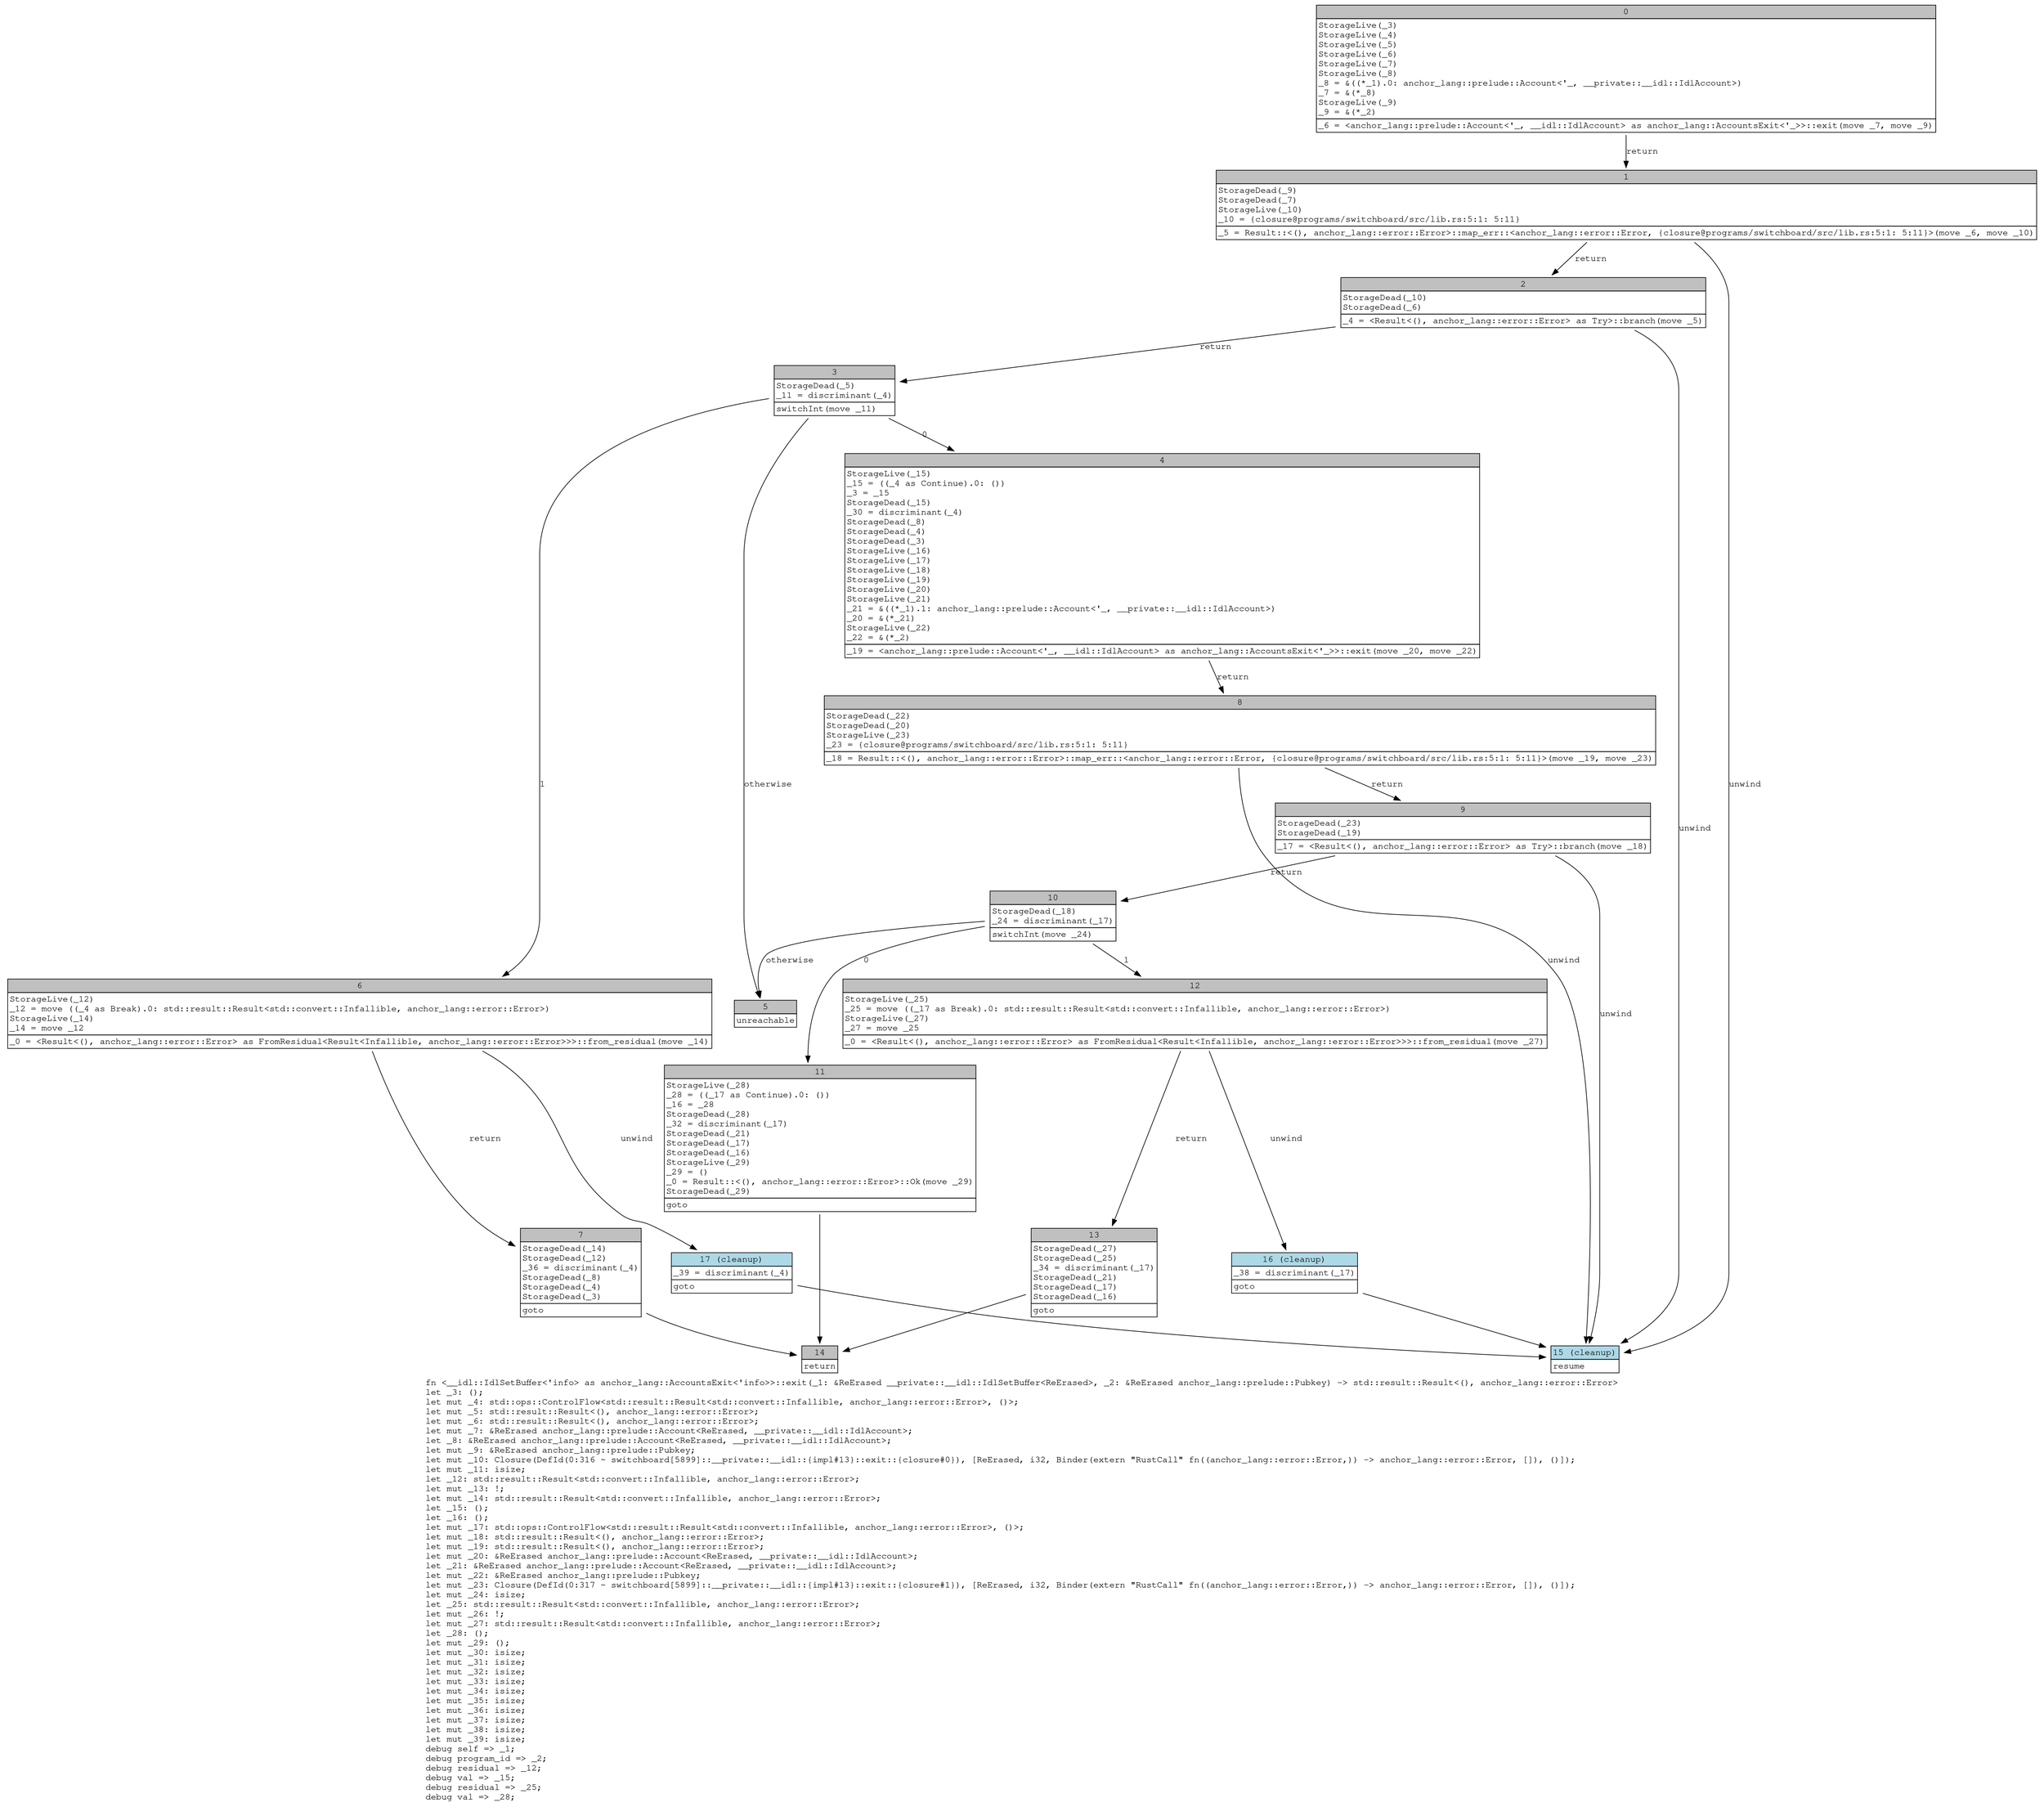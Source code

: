 digraph Mir_0_315 {
    graph [fontname="Courier, monospace"];
    node [fontname="Courier, monospace"];
    edge [fontname="Courier, monospace"];
    label=<fn &lt;__idl::IdlSetBuffer&lt;'info&gt; as anchor_lang::AccountsExit&lt;'info&gt;&gt;::exit(_1: &amp;ReErased __private::__idl::IdlSetBuffer&lt;ReErased&gt;, _2: &amp;ReErased anchor_lang::prelude::Pubkey) -&gt; std::result::Result&lt;(), anchor_lang::error::Error&gt;<br align="left"/>let _3: ();<br align="left"/>let mut _4: std::ops::ControlFlow&lt;std::result::Result&lt;std::convert::Infallible, anchor_lang::error::Error&gt;, ()&gt;;<br align="left"/>let mut _5: std::result::Result&lt;(), anchor_lang::error::Error&gt;;<br align="left"/>let mut _6: std::result::Result&lt;(), anchor_lang::error::Error&gt;;<br align="left"/>let mut _7: &amp;ReErased anchor_lang::prelude::Account&lt;ReErased, __private::__idl::IdlAccount&gt;;<br align="left"/>let _8: &amp;ReErased anchor_lang::prelude::Account&lt;ReErased, __private::__idl::IdlAccount&gt;;<br align="left"/>let mut _9: &amp;ReErased anchor_lang::prelude::Pubkey;<br align="left"/>let mut _10: Closure(DefId(0:316 ~ switchboard[5899]::__private::__idl::{impl#13}::exit::{closure#0}), [ReErased, i32, Binder(extern &quot;RustCall&quot; fn((anchor_lang::error::Error,)) -&gt; anchor_lang::error::Error, []), ()]);<br align="left"/>let mut _11: isize;<br align="left"/>let _12: std::result::Result&lt;std::convert::Infallible, anchor_lang::error::Error&gt;;<br align="left"/>let mut _13: !;<br align="left"/>let mut _14: std::result::Result&lt;std::convert::Infallible, anchor_lang::error::Error&gt;;<br align="left"/>let _15: ();<br align="left"/>let _16: ();<br align="left"/>let mut _17: std::ops::ControlFlow&lt;std::result::Result&lt;std::convert::Infallible, anchor_lang::error::Error&gt;, ()&gt;;<br align="left"/>let mut _18: std::result::Result&lt;(), anchor_lang::error::Error&gt;;<br align="left"/>let mut _19: std::result::Result&lt;(), anchor_lang::error::Error&gt;;<br align="left"/>let mut _20: &amp;ReErased anchor_lang::prelude::Account&lt;ReErased, __private::__idl::IdlAccount&gt;;<br align="left"/>let _21: &amp;ReErased anchor_lang::prelude::Account&lt;ReErased, __private::__idl::IdlAccount&gt;;<br align="left"/>let mut _22: &amp;ReErased anchor_lang::prelude::Pubkey;<br align="left"/>let mut _23: Closure(DefId(0:317 ~ switchboard[5899]::__private::__idl::{impl#13}::exit::{closure#1}), [ReErased, i32, Binder(extern &quot;RustCall&quot; fn((anchor_lang::error::Error,)) -&gt; anchor_lang::error::Error, []), ()]);<br align="left"/>let mut _24: isize;<br align="left"/>let _25: std::result::Result&lt;std::convert::Infallible, anchor_lang::error::Error&gt;;<br align="left"/>let mut _26: !;<br align="left"/>let mut _27: std::result::Result&lt;std::convert::Infallible, anchor_lang::error::Error&gt;;<br align="left"/>let _28: ();<br align="left"/>let mut _29: ();<br align="left"/>let mut _30: isize;<br align="left"/>let mut _31: isize;<br align="left"/>let mut _32: isize;<br align="left"/>let mut _33: isize;<br align="left"/>let mut _34: isize;<br align="left"/>let mut _35: isize;<br align="left"/>let mut _36: isize;<br align="left"/>let mut _37: isize;<br align="left"/>let mut _38: isize;<br align="left"/>let mut _39: isize;<br align="left"/>debug self =&gt; _1;<br align="left"/>debug program_id =&gt; _2;<br align="left"/>debug residual =&gt; _12;<br align="left"/>debug val =&gt; _15;<br align="left"/>debug residual =&gt; _25;<br align="left"/>debug val =&gt; _28;<br align="left"/>>;
    bb0__0_315 [shape="none", label=<<table border="0" cellborder="1" cellspacing="0"><tr><td bgcolor="gray" align="center" colspan="1">0</td></tr><tr><td align="left" balign="left">StorageLive(_3)<br/>StorageLive(_4)<br/>StorageLive(_5)<br/>StorageLive(_6)<br/>StorageLive(_7)<br/>StorageLive(_8)<br/>_8 = &amp;((*_1).0: anchor_lang::prelude::Account&lt;'_, __private::__idl::IdlAccount&gt;)<br/>_7 = &amp;(*_8)<br/>StorageLive(_9)<br/>_9 = &amp;(*_2)<br/></td></tr><tr><td align="left">_6 = &lt;anchor_lang::prelude::Account&lt;'_, __idl::IdlAccount&gt; as anchor_lang::AccountsExit&lt;'_&gt;&gt;::exit(move _7, move _9)</td></tr></table>>];
    bb1__0_315 [shape="none", label=<<table border="0" cellborder="1" cellspacing="0"><tr><td bgcolor="gray" align="center" colspan="1">1</td></tr><tr><td align="left" balign="left">StorageDead(_9)<br/>StorageDead(_7)<br/>StorageLive(_10)<br/>_10 = {closure@programs/switchboard/src/lib.rs:5:1: 5:11}<br/></td></tr><tr><td align="left">_5 = Result::&lt;(), anchor_lang::error::Error&gt;::map_err::&lt;anchor_lang::error::Error, {closure@programs/switchboard/src/lib.rs:5:1: 5:11}&gt;(move _6, move _10)</td></tr></table>>];
    bb2__0_315 [shape="none", label=<<table border="0" cellborder="1" cellspacing="0"><tr><td bgcolor="gray" align="center" colspan="1">2</td></tr><tr><td align="left" balign="left">StorageDead(_10)<br/>StorageDead(_6)<br/></td></tr><tr><td align="left">_4 = &lt;Result&lt;(), anchor_lang::error::Error&gt; as Try&gt;::branch(move _5)</td></tr></table>>];
    bb3__0_315 [shape="none", label=<<table border="0" cellborder="1" cellspacing="0"><tr><td bgcolor="gray" align="center" colspan="1">3</td></tr><tr><td align="left" balign="left">StorageDead(_5)<br/>_11 = discriminant(_4)<br/></td></tr><tr><td align="left">switchInt(move _11)</td></tr></table>>];
    bb4__0_315 [shape="none", label=<<table border="0" cellborder="1" cellspacing="0"><tr><td bgcolor="gray" align="center" colspan="1">4</td></tr><tr><td align="left" balign="left">StorageLive(_15)<br/>_15 = ((_4 as Continue).0: ())<br/>_3 = _15<br/>StorageDead(_15)<br/>_30 = discriminant(_4)<br/>StorageDead(_8)<br/>StorageDead(_4)<br/>StorageDead(_3)<br/>StorageLive(_16)<br/>StorageLive(_17)<br/>StorageLive(_18)<br/>StorageLive(_19)<br/>StorageLive(_20)<br/>StorageLive(_21)<br/>_21 = &amp;((*_1).1: anchor_lang::prelude::Account&lt;'_, __private::__idl::IdlAccount&gt;)<br/>_20 = &amp;(*_21)<br/>StorageLive(_22)<br/>_22 = &amp;(*_2)<br/></td></tr><tr><td align="left">_19 = &lt;anchor_lang::prelude::Account&lt;'_, __idl::IdlAccount&gt; as anchor_lang::AccountsExit&lt;'_&gt;&gt;::exit(move _20, move _22)</td></tr></table>>];
    bb5__0_315 [shape="none", label=<<table border="0" cellborder="1" cellspacing="0"><tr><td bgcolor="gray" align="center" colspan="1">5</td></tr><tr><td align="left">unreachable</td></tr></table>>];
    bb6__0_315 [shape="none", label=<<table border="0" cellborder="1" cellspacing="0"><tr><td bgcolor="gray" align="center" colspan="1">6</td></tr><tr><td align="left" balign="left">StorageLive(_12)<br/>_12 = move ((_4 as Break).0: std::result::Result&lt;std::convert::Infallible, anchor_lang::error::Error&gt;)<br/>StorageLive(_14)<br/>_14 = move _12<br/></td></tr><tr><td align="left">_0 = &lt;Result&lt;(), anchor_lang::error::Error&gt; as FromResidual&lt;Result&lt;Infallible, anchor_lang::error::Error&gt;&gt;&gt;::from_residual(move _14)</td></tr></table>>];
    bb7__0_315 [shape="none", label=<<table border="0" cellborder="1" cellspacing="0"><tr><td bgcolor="gray" align="center" colspan="1">7</td></tr><tr><td align="left" balign="left">StorageDead(_14)<br/>StorageDead(_12)<br/>_36 = discriminant(_4)<br/>StorageDead(_8)<br/>StorageDead(_4)<br/>StorageDead(_3)<br/></td></tr><tr><td align="left">goto</td></tr></table>>];
    bb8__0_315 [shape="none", label=<<table border="0" cellborder="1" cellspacing="0"><tr><td bgcolor="gray" align="center" colspan="1">8</td></tr><tr><td align="left" balign="left">StorageDead(_22)<br/>StorageDead(_20)<br/>StorageLive(_23)<br/>_23 = {closure@programs/switchboard/src/lib.rs:5:1: 5:11}<br/></td></tr><tr><td align="left">_18 = Result::&lt;(), anchor_lang::error::Error&gt;::map_err::&lt;anchor_lang::error::Error, {closure@programs/switchboard/src/lib.rs:5:1: 5:11}&gt;(move _19, move _23)</td></tr></table>>];
    bb9__0_315 [shape="none", label=<<table border="0" cellborder="1" cellspacing="0"><tr><td bgcolor="gray" align="center" colspan="1">9</td></tr><tr><td align="left" balign="left">StorageDead(_23)<br/>StorageDead(_19)<br/></td></tr><tr><td align="left">_17 = &lt;Result&lt;(), anchor_lang::error::Error&gt; as Try&gt;::branch(move _18)</td></tr></table>>];
    bb10__0_315 [shape="none", label=<<table border="0" cellborder="1" cellspacing="0"><tr><td bgcolor="gray" align="center" colspan="1">10</td></tr><tr><td align="left" balign="left">StorageDead(_18)<br/>_24 = discriminant(_17)<br/></td></tr><tr><td align="left">switchInt(move _24)</td></tr></table>>];
    bb11__0_315 [shape="none", label=<<table border="0" cellborder="1" cellspacing="0"><tr><td bgcolor="gray" align="center" colspan="1">11</td></tr><tr><td align="left" balign="left">StorageLive(_28)<br/>_28 = ((_17 as Continue).0: ())<br/>_16 = _28<br/>StorageDead(_28)<br/>_32 = discriminant(_17)<br/>StorageDead(_21)<br/>StorageDead(_17)<br/>StorageDead(_16)<br/>StorageLive(_29)<br/>_29 = ()<br/>_0 = Result::&lt;(), anchor_lang::error::Error&gt;::Ok(move _29)<br/>StorageDead(_29)<br/></td></tr><tr><td align="left">goto</td></tr></table>>];
    bb12__0_315 [shape="none", label=<<table border="0" cellborder="1" cellspacing="0"><tr><td bgcolor="gray" align="center" colspan="1">12</td></tr><tr><td align="left" balign="left">StorageLive(_25)<br/>_25 = move ((_17 as Break).0: std::result::Result&lt;std::convert::Infallible, anchor_lang::error::Error&gt;)<br/>StorageLive(_27)<br/>_27 = move _25<br/></td></tr><tr><td align="left">_0 = &lt;Result&lt;(), anchor_lang::error::Error&gt; as FromResidual&lt;Result&lt;Infallible, anchor_lang::error::Error&gt;&gt;&gt;::from_residual(move _27)</td></tr></table>>];
    bb13__0_315 [shape="none", label=<<table border="0" cellborder="1" cellspacing="0"><tr><td bgcolor="gray" align="center" colspan="1">13</td></tr><tr><td align="left" balign="left">StorageDead(_27)<br/>StorageDead(_25)<br/>_34 = discriminant(_17)<br/>StorageDead(_21)<br/>StorageDead(_17)<br/>StorageDead(_16)<br/></td></tr><tr><td align="left">goto</td></tr></table>>];
    bb14__0_315 [shape="none", label=<<table border="0" cellborder="1" cellspacing="0"><tr><td bgcolor="gray" align="center" colspan="1">14</td></tr><tr><td align="left">return</td></tr></table>>];
    bb15__0_315 [shape="none", label=<<table border="0" cellborder="1" cellspacing="0"><tr><td bgcolor="lightblue" align="center" colspan="1">15 (cleanup)</td></tr><tr><td align="left">resume</td></tr></table>>];
    bb16__0_315 [shape="none", label=<<table border="0" cellborder="1" cellspacing="0"><tr><td bgcolor="lightblue" align="center" colspan="1">16 (cleanup)</td></tr><tr><td align="left" balign="left">_38 = discriminant(_17)<br/></td></tr><tr><td align="left">goto</td></tr></table>>];
    bb17__0_315 [shape="none", label=<<table border="0" cellborder="1" cellspacing="0"><tr><td bgcolor="lightblue" align="center" colspan="1">17 (cleanup)</td></tr><tr><td align="left" balign="left">_39 = discriminant(_4)<br/></td></tr><tr><td align="left">goto</td></tr></table>>];
    bb0__0_315 -> bb1__0_315 [label="return"];
    bb1__0_315 -> bb2__0_315 [label="return"];
    bb1__0_315 -> bb15__0_315 [label="unwind"];
    bb2__0_315 -> bb3__0_315 [label="return"];
    bb2__0_315 -> bb15__0_315 [label="unwind"];
    bb3__0_315 -> bb4__0_315 [label="0"];
    bb3__0_315 -> bb6__0_315 [label="1"];
    bb3__0_315 -> bb5__0_315 [label="otherwise"];
    bb4__0_315 -> bb8__0_315 [label="return"];
    bb6__0_315 -> bb7__0_315 [label="return"];
    bb6__0_315 -> bb17__0_315 [label="unwind"];
    bb7__0_315 -> bb14__0_315 [label=""];
    bb8__0_315 -> bb9__0_315 [label="return"];
    bb8__0_315 -> bb15__0_315 [label="unwind"];
    bb9__0_315 -> bb10__0_315 [label="return"];
    bb9__0_315 -> bb15__0_315 [label="unwind"];
    bb10__0_315 -> bb11__0_315 [label="0"];
    bb10__0_315 -> bb12__0_315 [label="1"];
    bb10__0_315 -> bb5__0_315 [label="otherwise"];
    bb11__0_315 -> bb14__0_315 [label=""];
    bb12__0_315 -> bb13__0_315 [label="return"];
    bb12__0_315 -> bb16__0_315 [label="unwind"];
    bb13__0_315 -> bb14__0_315 [label=""];
    bb16__0_315 -> bb15__0_315 [label=""];
    bb17__0_315 -> bb15__0_315 [label=""];
}
